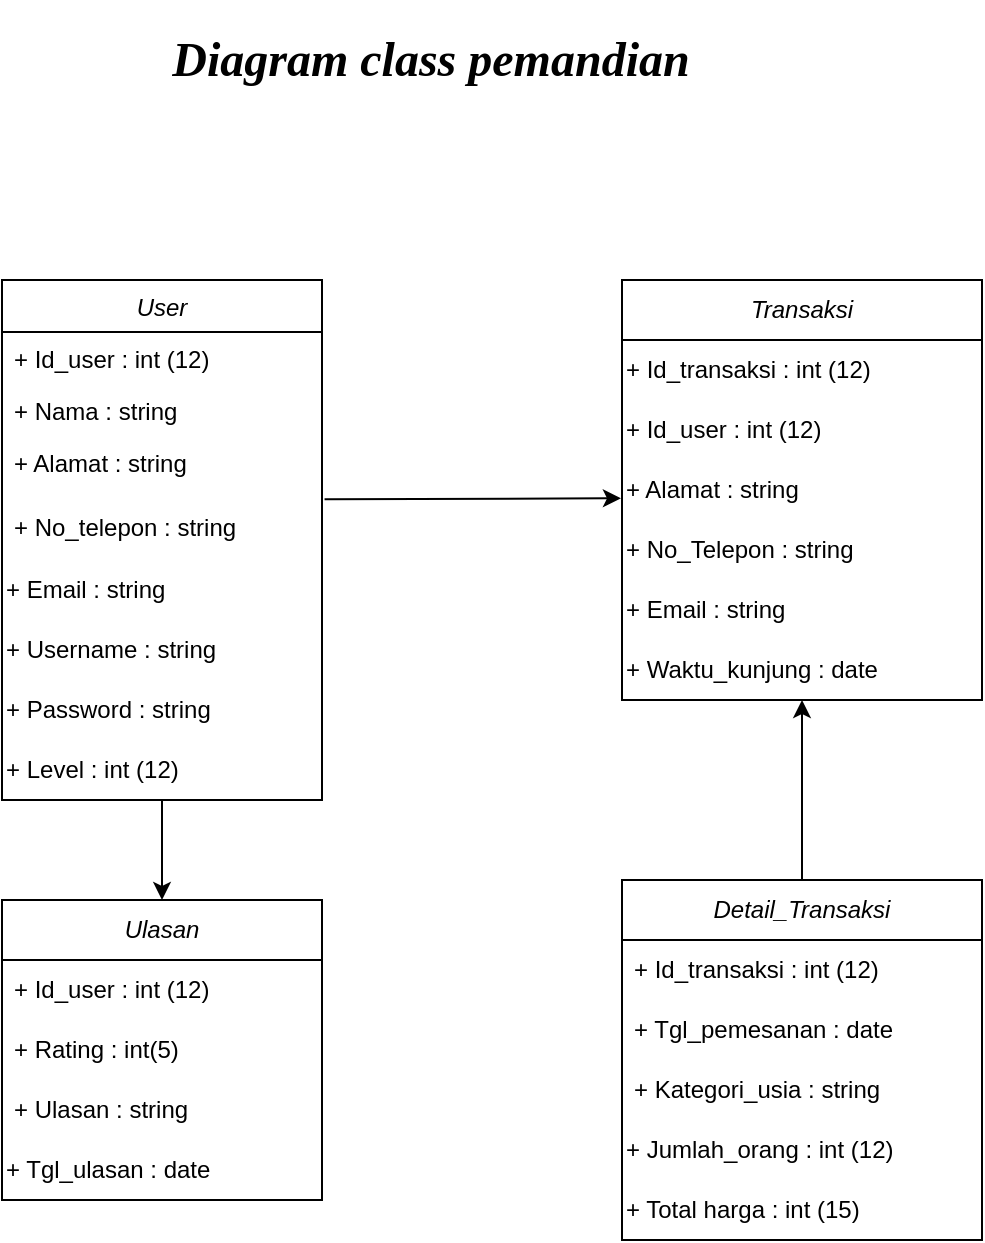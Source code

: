 <mxfile version="21.6.6" type="github">
  <diagram id="C5RBs43oDa-KdzZeNtuy" name="Page-1">
    <mxGraphModel dx="683" dy="1548" grid="1" gridSize="10" guides="1" tooltips="1" connect="1" arrows="1" fold="1" page="1" pageScale="1" pageWidth="827" pageHeight="1169" math="0" shadow="0">
      <root>
        <mxCell id="WIyWlLk6GJQsqaUBKTNV-0" />
        <mxCell id="WIyWlLk6GJQsqaUBKTNV-1" parent="WIyWlLk6GJQsqaUBKTNV-0" />
        <mxCell id="zkfFHV4jXpPFQw0GAbJ--0" value="User" style="swimlane;fontStyle=2;align=center;verticalAlign=top;childLayout=stackLayout;horizontal=1;startSize=26;horizontalStack=0;resizeParent=1;resizeLast=0;collapsible=1;marginBottom=0;rounded=0;shadow=0;strokeWidth=1;" parent="WIyWlLk6GJQsqaUBKTNV-1" vertex="1">
          <mxGeometry x="220" y="130" width="160" height="260" as="geometry">
            <mxRectangle x="230" y="140" width="160" height="26" as="alternateBounds" />
          </mxGeometry>
        </mxCell>
        <mxCell id="zkfFHV4jXpPFQw0GAbJ--1" value="+ Id_user : int (12)" style="text;align=left;verticalAlign=top;spacingLeft=4;spacingRight=4;overflow=hidden;rotatable=0;points=[[0,0.5],[1,0.5]];portConstraint=eastwest;" parent="zkfFHV4jXpPFQw0GAbJ--0" vertex="1">
          <mxGeometry y="26" width="160" height="26" as="geometry" />
        </mxCell>
        <mxCell id="zkfFHV4jXpPFQw0GAbJ--2" value="+ Nama : string " style="text;align=left;verticalAlign=top;spacingLeft=4;spacingRight=4;overflow=hidden;rotatable=0;points=[[0,0.5],[1,0.5]];portConstraint=eastwest;rounded=0;shadow=0;html=0;" parent="zkfFHV4jXpPFQw0GAbJ--0" vertex="1">
          <mxGeometry y="52" width="160" height="26" as="geometry" />
        </mxCell>
        <mxCell id="zkfFHV4jXpPFQw0GAbJ--3" value="+ Alamat : string" style="text;align=left;verticalAlign=top;spacingLeft=4;spacingRight=4;overflow=hidden;rotatable=0;points=[[0,0.5],[1,0.5]];portConstraint=eastwest;rounded=0;shadow=0;html=0;" parent="zkfFHV4jXpPFQw0GAbJ--0" vertex="1">
          <mxGeometry y="78" width="160" height="32" as="geometry" />
        </mxCell>
        <mxCell id="zkfFHV4jXpPFQw0GAbJ--5" value="+ No_telepon : string" style="text;align=left;verticalAlign=top;spacingLeft=4;spacingRight=4;overflow=hidden;rotatable=0;points=[[0,0.5],[1,0.5]];portConstraint=eastwest;" parent="zkfFHV4jXpPFQw0GAbJ--0" vertex="1">
          <mxGeometry y="110" width="160" height="30" as="geometry" />
        </mxCell>
        <mxCell id="bZdzXyI9z17Q2TIN5yFZ-2" value="+ Email : string" style="text;html=1;align=left;verticalAlign=middle;resizable=0;points=[];autosize=1;strokeColor=none;fillColor=none;" vertex="1" parent="zkfFHV4jXpPFQw0GAbJ--0">
          <mxGeometry y="140" width="160" height="30" as="geometry" />
        </mxCell>
        <mxCell id="bZdzXyI9z17Q2TIN5yFZ-3" value="+ Username : string" style="text;html=1;align=left;verticalAlign=middle;resizable=0;points=[];autosize=1;strokeColor=none;fillColor=none;" vertex="1" parent="zkfFHV4jXpPFQw0GAbJ--0">
          <mxGeometry y="170" width="160" height="30" as="geometry" />
        </mxCell>
        <mxCell id="bZdzXyI9z17Q2TIN5yFZ-5" value="+ Password : string" style="text;html=1;align=left;verticalAlign=middle;resizable=0;points=[];autosize=1;strokeColor=none;fillColor=none;" vertex="1" parent="zkfFHV4jXpPFQw0GAbJ--0">
          <mxGeometry y="200" width="160" height="30" as="geometry" />
        </mxCell>
        <mxCell id="bZdzXyI9z17Q2TIN5yFZ-6" value="+ Level : int (12)" style="text;html=1;align=left;verticalAlign=middle;resizable=0;points=[];autosize=1;strokeColor=none;fillColor=none;" vertex="1" parent="zkfFHV4jXpPFQw0GAbJ--0">
          <mxGeometry y="230" width="160" height="30" as="geometry" />
        </mxCell>
        <mxCell id="bZdzXyI9z17Q2TIN5yFZ-7" value="&lt;h1&gt;Diagram class pemandian&lt;/h1&gt;" style="text;html=1;strokeColor=none;fillColor=none;spacing=5;spacingTop=-20;whiteSpace=wrap;overflow=hidden;rounded=0;fontFamily=Comic Sans MS;fontStyle=2;align=center;" vertex="1" parent="WIyWlLk6GJQsqaUBKTNV-1">
          <mxGeometry x="279" width="311" height="120" as="geometry" />
        </mxCell>
        <mxCell id="bZdzXyI9z17Q2TIN5yFZ-8" value="Transaksi" style="swimlane;fontStyle=2;childLayout=stackLayout;horizontal=1;startSize=30;horizontalStack=0;resizeParent=1;resizeParentMax=0;resizeLast=0;collapsible=1;marginBottom=0;whiteSpace=wrap;html=1;align=center;" vertex="1" parent="WIyWlLk6GJQsqaUBKTNV-1">
          <mxGeometry x="530" y="130" width="180" height="210" as="geometry" />
        </mxCell>
        <mxCell id="bZdzXyI9z17Q2TIN5yFZ-12" value="+ Id_transaksi : int (12)" style="text;html=1;align=left;verticalAlign=middle;resizable=0;points=[];autosize=1;strokeColor=none;fillColor=none;" vertex="1" parent="bZdzXyI9z17Q2TIN5yFZ-8">
          <mxGeometry y="30" width="180" height="30" as="geometry" />
        </mxCell>
        <mxCell id="bZdzXyI9z17Q2TIN5yFZ-14" value="+ Id_user : int (12)" style="text;html=1;strokeColor=none;fillColor=none;align=left;verticalAlign=middle;whiteSpace=wrap;rounded=0;" vertex="1" parent="bZdzXyI9z17Q2TIN5yFZ-8">
          <mxGeometry y="60" width="180" height="30" as="geometry" />
        </mxCell>
        <mxCell id="bZdzXyI9z17Q2TIN5yFZ-15" value="+ Alamat : string" style="text;html=1;strokeColor=none;fillColor=none;align=left;verticalAlign=middle;whiteSpace=wrap;rounded=0;" vertex="1" parent="bZdzXyI9z17Q2TIN5yFZ-8">
          <mxGeometry y="90" width="180" height="30" as="geometry" />
        </mxCell>
        <mxCell id="bZdzXyI9z17Q2TIN5yFZ-16" value="+ No_Telepon&amp;nbsp;: string" style="text;html=1;strokeColor=none;fillColor=none;align=left;verticalAlign=middle;whiteSpace=wrap;rounded=0;" vertex="1" parent="bZdzXyI9z17Q2TIN5yFZ-8">
          <mxGeometry y="120" width="180" height="30" as="geometry" />
        </mxCell>
        <mxCell id="bZdzXyI9z17Q2TIN5yFZ-18" value="+ Email&amp;nbsp;: string" style="text;html=1;strokeColor=none;fillColor=none;align=left;verticalAlign=middle;whiteSpace=wrap;rounded=0;" vertex="1" parent="bZdzXyI9z17Q2TIN5yFZ-8">
          <mxGeometry y="150" width="180" height="30" as="geometry" />
        </mxCell>
        <mxCell id="bZdzXyI9z17Q2TIN5yFZ-19" value="+ Waktu_kunjung : date" style="text;html=1;strokeColor=none;fillColor=none;align=left;verticalAlign=middle;whiteSpace=wrap;rounded=0;" vertex="1" parent="bZdzXyI9z17Q2TIN5yFZ-8">
          <mxGeometry y="180" width="180" height="30" as="geometry" />
        </mxCell>
        <mxCell id="bZdzXyI9z17Q2TIN5yFZ-21" value="" style="endArrow=classic;html=1;rounded=0;entryX=-0.003;entryY=0.638;entryDx=0;entryDy=0;entryPerimeter=0;exitX=1.008;exitY=-0.013;exitDx=0;exitDy=0;exitPerimeter=0;" edge="1" parent="WIyWlLk6GJQsqaUBKTNV-1" source="zkfFHV4jXpPFQw0GAbJ--5" target="bZdzXyI9z17Q2TIN5yFZ-15">
          <mxGeometry width="50" height="50" relative="1" as="geometry">
            <mxPoint x="350" y="250" as="sourcePoint" />
            <mxPoint x="400" y="200" as="targetPoint" />
            <Array as="points" />
          </mxGeometry>
        </mxCell>
        <mxCell id="bZdzXyI9z17Q2TIN5yFZ-28" value="" style="edgeStyle=orthogonalEdgeStyle;rounded=0;orthogonalLoop=1;jettySize=auto;html=1;" edge="1" parent="WIyWlLk6GJQsqaUBKTNV-1" source="bZdzXyI9z17Q2TIN5yFZ-22" target="bZdzXyI9z17Q2TIN5yFZ-19">
          <mxGeometry relative="1" as="geometry" />
        </mxCell>
        <mxCell id="bZdzXyI9z17Q2TIN5yFZ-22" value="Detail_Transaksi" style="swimlane;fontStyle=2;childLayout=stackLayout;horizontal=1;startSize=30;horizontalStack=0;resizeParent=1;resizeParentMax=0;resizeLast=0;collapsible=1;marginBottom=0;whiteSpace=wrap;html=1;" vertex="1" parent="WIyWlLk6GJQsqaUBKTNV-1">
          <mxGeometry x="530" y="430" width="180" height="180" as="geometry" />
        </mxCell>
        <mxCell id="bZdzXyI9z17Q2TIN5yFZ-23" value="+ Id_transaksi : int (12)" style="text;strokeColor=none;fillColor=none;align=left;verticalAlign=middle;spacingLeft=4;spacingRight=4;overflow=hidden;points=[[0,0.5],[1,0.5]];portConstraint=eastwest;rotatable=0;whiteSpace=wrap;html=1;" vertex="1" parent="bZdzXyI9z17Q2TIN5yFZ-22">
          <mxGeometry y="30" width="180" height="30" as="geometry" />
        </mxCell>
        <mxCell id="bZdzXyI9z17Q2TIN5yFZ-24" value="+ Tgl_pemesanan : date" style="text;strokeColor=none;fillColor=none;align=left;verticalAlign=middle;spacingLeft=4;spacingRight=4;overflow=hidden;points=[[0,0.5],[1,0.5]];portConstraint=eastwest;rotatable=0;whiteSpace=wrap;html=1;" vertex="1" parent="bZdzXyI9z17Q2TIN5yFZ-22">
          <mxGeometry y="60" width="180" height="30" as="geometry" />
        </mxCell>
        <mxCell id="bZdzXyI9z17Q2TIN5yFZ-25" value="+ Kategori_usia : string" style="text;strokeColor=none;fillColor=none;align=left;verticalAlign=middle;spacingLeft=4;spacingRight=4;overflow=hidden;points=[[0,0.5],[1,0.5]];portConstraint=eastwest;rotatable=0;whiteSpace=wrap;html=1;" vertex="1" parent="bZdzXyI9z17Q2TIN5yFZ-22">
          <mxGeometry y="90" width="180" height="30" as="geometry" />
        </mxCell>
        <mxCell id="bZdzXyI9z17Q2TIN5yFZ-26" value="+ Jumlah_orang : int (12)" style="text;html=1;align=left;verticalAlign=middle;resizable=0;points=[];autosize=1;strokeColor=none;fillColor=none;" vertex="1" parent="bZdzXyI9z17Q2TIN5yFZ-22">
          <mxGeometry y="120" width="180" height="30" as="geometry" />
        </mxCell>
        <mxCell id="bZdzXyI9z17Q2TIN5yFZ-27" value="+ Total harga : int (15)" style="text;html=1;align=left;verticalAlign=middle;resizable=0;points=[];autosize=1;strokeColor=none;fillColor=none;" vertex="1" parent="bZdzXyI9z17Q2TIN5yFZ-22">
          <mxGeometry y="150" width="180" height="30" as="geometry" />
        </mxCell>
        <mxCell id="bZdzXyI9z17Q2TIN5yFZ-29" value="&lt;i&gt;Ulasan&lt;/i&gt;" style="swimlane;fontStyle=0;childLayout=stackLayout;horizontal=1;startSize=30;horizontalStack=0;resizeParent=1;resizeParentMax=0;resizeLast=0;collapsible=1;marginBottom=0;whiteSpace=wrap;html=1;align=center;" vertex="1" parent="WIyWlLk6GJQsqaUBKTNV-1">
          <mxGeometry x="220" y="440" width="160" height="150" as="geometry" />
        </mxCell>
        <mxCell id="bZdzXyI9z17Q2TIN5yFZ-30" value="+ Id_user : int (12)" style="text;strokeColor=none;fillColor=none;align=left;verticalAlign=middle;spacingLeft=4;spacingRight=4;overflow=hidden;points=[[0,0.5],[1,0.5]];portConstraint=eastwest;rotatable=0;whiteSpace=wrap;html=1;" vertex="1" parent="bZdzXyI9z17Q2TIN5yFZ-29">
          <mxGeometry y="30" width="160" height="30" as="geometry" />
        </mxCell>
        <mxCell id="bZdzXyI9z17Q2TIN5yFZ-31" value="+ Rating : int(5)" style="text;strokeColor=none;fillColor=none;align=left;verticalAlign=middle;spacingLeft=4;spacingRight=4;overflow=hidden;points=[[0,0.5],[1,0.5]];portConstraint=eastwest;rotatable=0;whiteSpace=wrap;html=1;" vertex="1" parent="bZdzXyI9z17Q2TIN5yFZ-29">
          <mxGeometry y="60" width="160" height="30" as="geometry" />
        </mxCell>
        <mxCell id="bZdzXyI9z17Q2TIN5yFZ-32" value="+ Ulasan&amp;nbsp;: string" style="text;strokeColor=none;fillColor=none;align=left;verticalAlign=middle;spacingLeft=4;spacingRight=4;overflow=hidden;points=[[0,0.5],[1,0.5]];portConstraint=eastwest;rotatable=0;whiteSpace=wrap;html=1;" vertex="1" parent="bZdzXyI9z17Q2TIN5yFZ-29">
          <mxGeometry y="90" width="160" height="30" as="geometry" />
        </mxCell>
        <mxCell id="bZdzXyI9z17Q2TIN5yFZ-33" value="+ Tgl_ulasan : date" style="text;html=1;strokeColor=none;fillColor=none;align=left;verticalAlign=middle;whiteSpace=wrap;rounded=0;" vertex="1" parent="bZdzXyI9z17Q2TIN5yFZ-29">
          <mxGeometry y="120" width="160" height="30" as="geometry" />
        </mxCell>
        <mxCell id="bZdzXyI9z17Q2TIN5yFZ-36" style="edgeStyle=orthogonalEdgeStyle;rounded=0;orthogonalLoop=1;jettySize=auto;html=1;entryX=0.5;entryY=0;entryDx=0;entryDy=0;" edge="1" parent="WIyWlLk6GJQsqaUBKTNV-1" source="bZdzXyI9z17Q2TIN5yFZ-6" target="bZdzXyI9z17Q2TIN5yFZ-29">
          <mxGeometry relative="1" as="geometry" />
        </mxCell>
      </root>
    </mxGraphModel>
  </diagram>
</mxfile>
